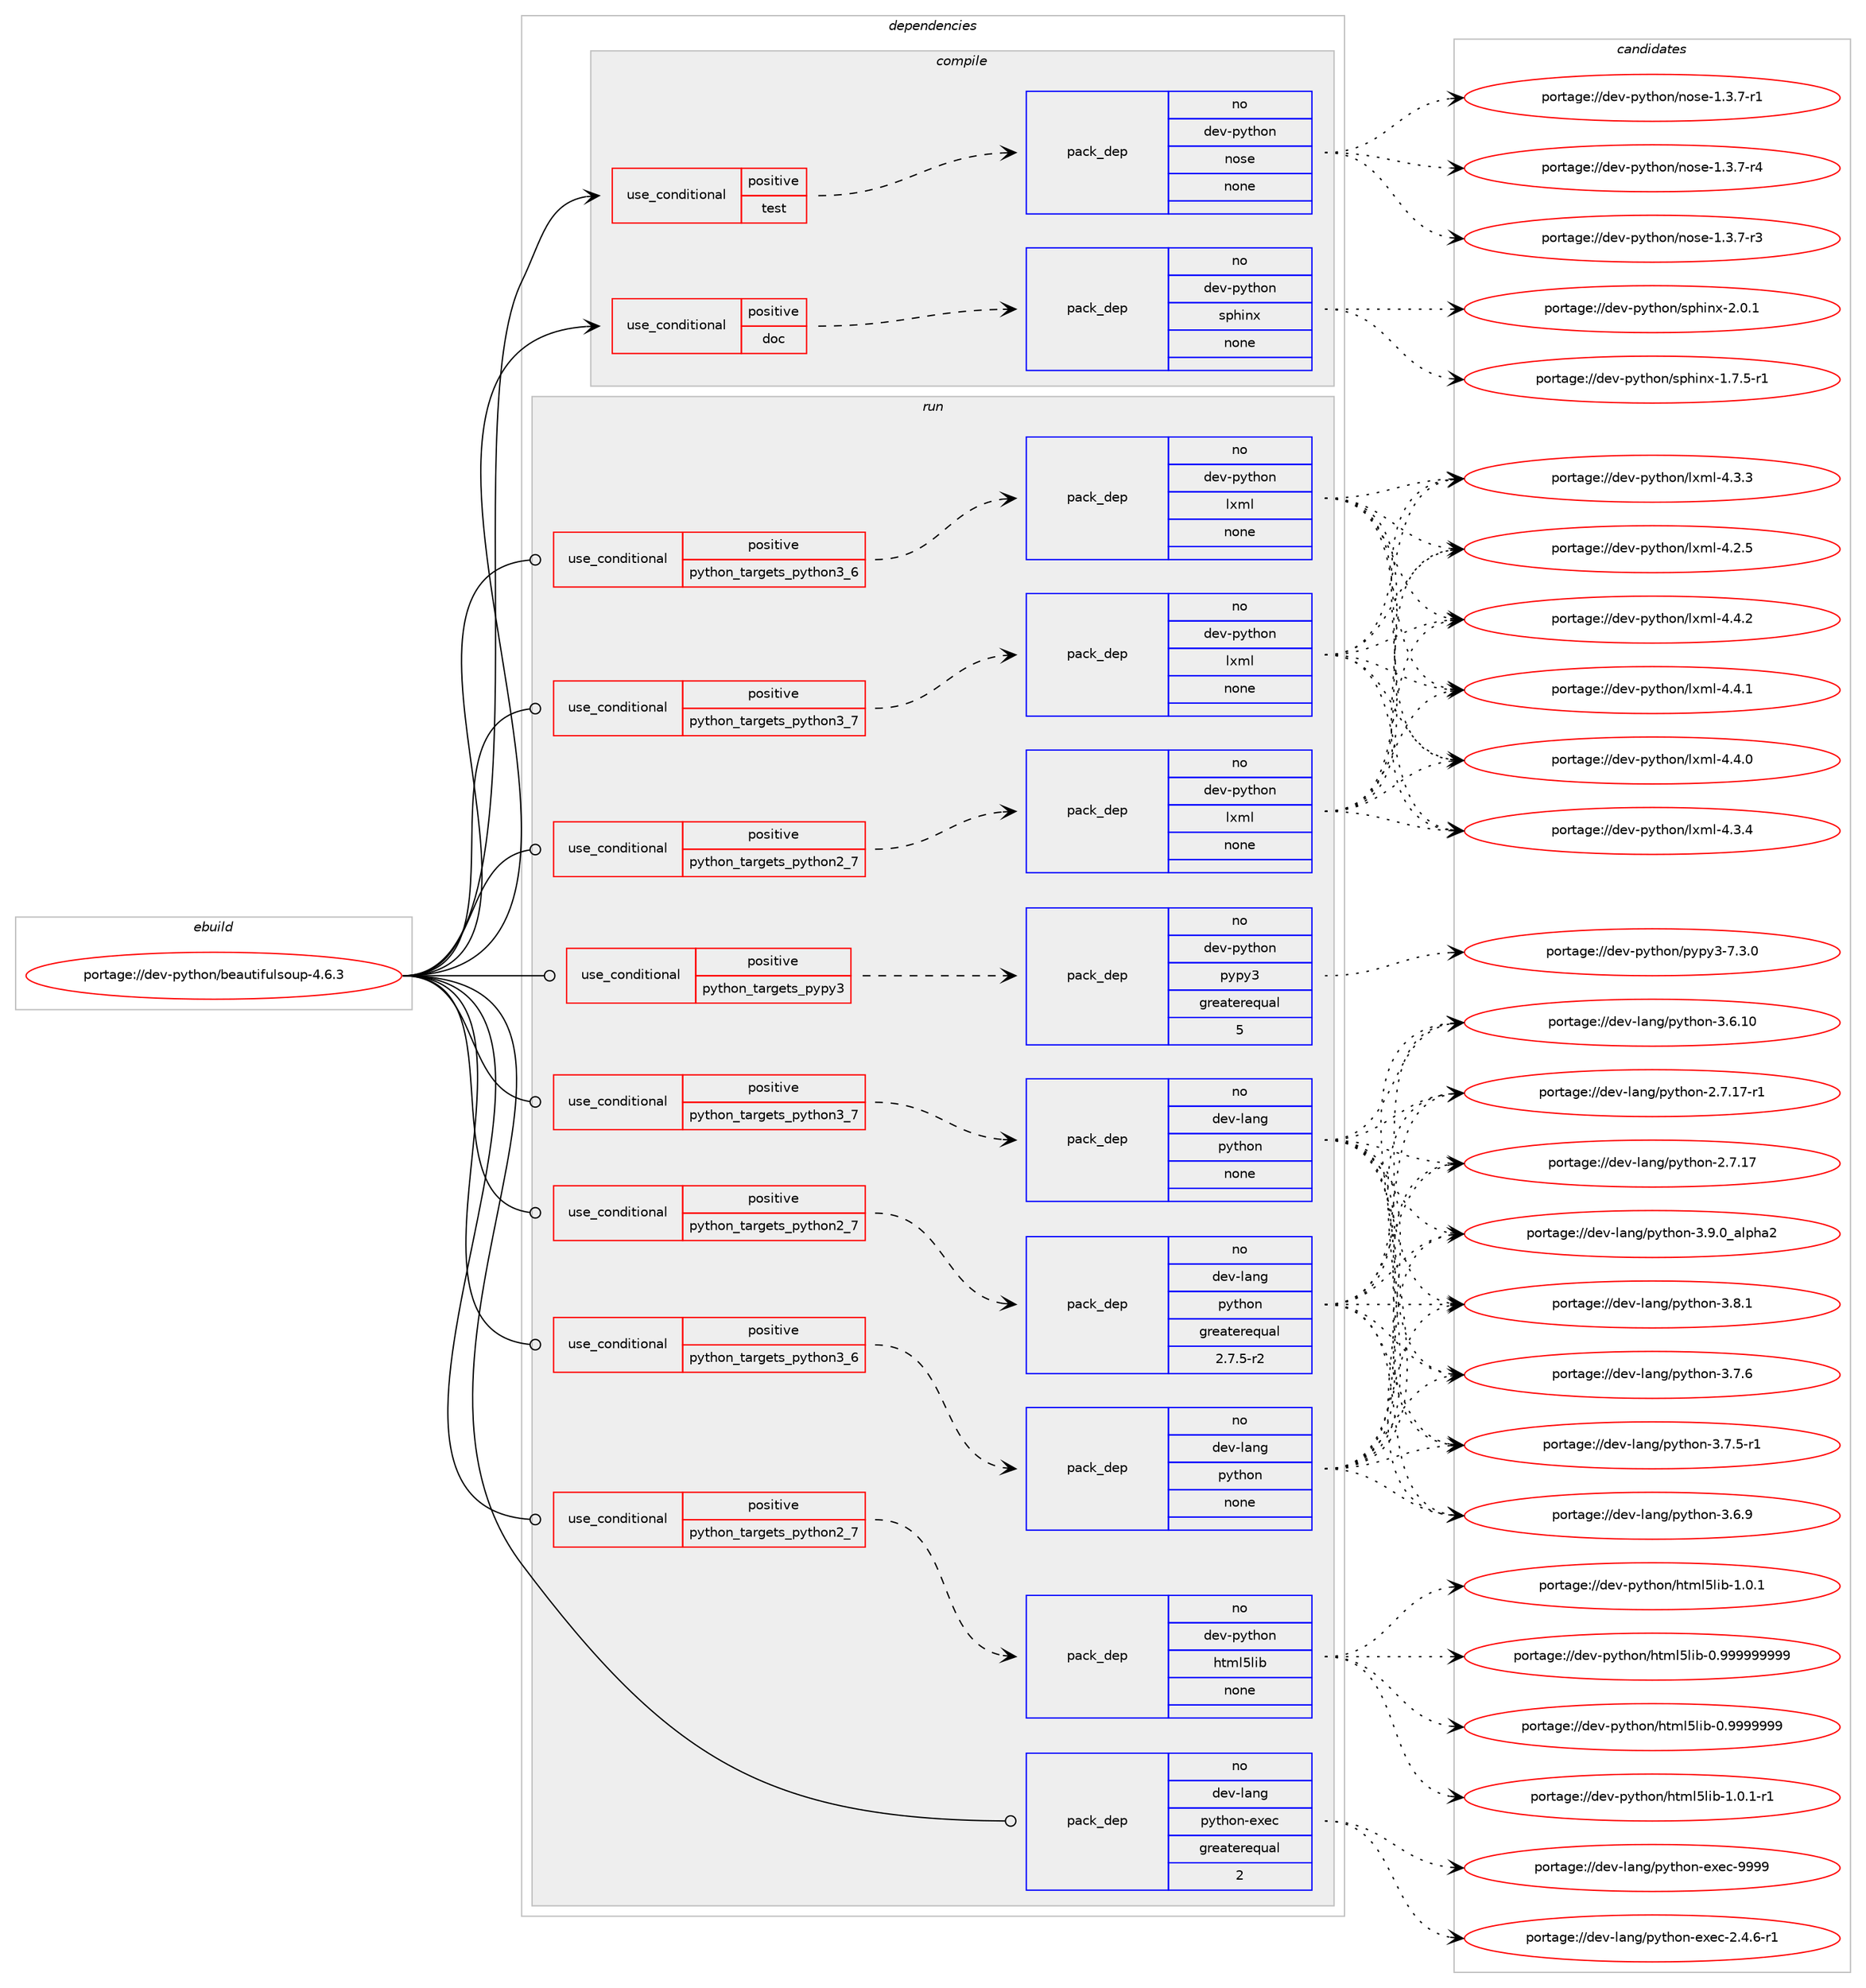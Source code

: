 digraph prolog {

# *************
# Graph options
# *************

newrank=true;
concentrate=true;
compound=true;
graph [rankdir=LR,fontname=Helvetica,fontsize=10,ranksep=1.5];#, ranksep=2.5, nodesep=0.2];
edge  [arrowhead=vee];
node  [fontname=Helvetica,fontsize=10];

# **********
# The ebuild
# **********

subgraph cluster_leftcol {
color=gray;
label=<<i>ebuild</i>>;
id [label="portage://dev-python/beautifulsoup-4.6.3", color=red, width=4, href="../dev-python/beautifulsoup-4.6.3.svg"];
}

# ****************
# The dependencies
# ****************

subgraph cluster_midcol {
color=gray;
label=<<i>dependencies</i>>;
subgraph cluster_compile {
fillcolor="#eeeeee";
style=filled;
label=<<i>compile</i>>;
subgraph cond118451 {
dependency469550 [label=<<TABLE BORDER="0" CELLBORDER="1" CELLSPACING="0" CELLPADDING="4"><TR><TD ROWSPAN="3" CELLPADDING="10">use_conditional</TD></TR><TR><TD>positive</TD></TR><TR><TD>doc</TD></TR></TABLE>>, shape=none, color=red];
subgraph pack346087 {
dependency469551 [label=<<TABLE BORDER="0" CELLBORDER="1" CELLSPACING="0" CELLPADDING="4" WIDTH="220"><TR><TD ROWSPAN="6" CELLPADDING="30">pack_dep</TD></TR><TR><TD WIDTH="110">no</TD></TR><TR><TD>dev-python</TD></TR><TR><TD>sphinx</TD></TR><TR><TD>none</TD></TR><TR><TD></TD></TR></TABLE>>, shape=none, color=blue];
}
dependency469550:e -> dependency469551:w [weight=20,style="dashed",arrowhead="vee"];
}
id:e -> dependency469550:w [weight=20,style="solid",arrowhead="vee"];
subgraph cond118452 {
dependency469552 [label=<<TABLE BORDER="0" CELLBORDER="1" CELLSPACING="0" CELLPADDING="4"><TR><TD ROWSPAN="3" CELLPADDING="10">use_conditional</TD></TR><TR><TD>positive</TD></TR><TR><TD>test</TD></TR></TABLE>>, shape=none, color=red];
subgraph pack346088 {
dependency469553 [label=<<TABLE BORDER="0" CELLBORDER="1" CELLSPACING="0" CELLPADDING="4" WIDTH="220"><TR><TD ROWSPAN="6" CELLPADDING="30">pack_dep</TD></TR><TR><TD WIDTH="110">no</TD></TR><TR><TD>dev-python</TD></TR><TR><TD>nose</TD></TR><TR><TD>none</TD></TR><TR><TD></TD></TR></TABLE>>, shape=none, color=blue];
}
dependency469552:e -> dependency469553:w [weight=20,style="dashed",arrowhead="vee"];
}
id:e -> dependency469552:w [weight=20,style="solid",arrowhead="vee"];
}
subgraph cluster_compileandrun {
fillcolor="#eeeeee";
style=filled;
label=<<i>compile and run</i>>;
}
subgraph cluster_run {
fillcolor="#eeeeee";
style=filled;
label=<<i>run</i>>;
subgraph cond118453 {
dependency469554 [label=<<TABLE BORDER="0" CELLBORDER="1" CELLSPACING="0" CELLPADDING="4"><TR><TD ROWSPAN="3" CELLPADDING="10">use_conditional</TD></TR><TR><TD>positive</TD></TR><TR><TD>python_targets_pypy3</TD></TR></TABLE>>, shape=none, color=red];
subgraph pack346089 {
dependency469555 [label=<<TABLE BORDER="0" CELLBORDER="1" CELLSPACING="0" CELLPADDING="4" WIDTH="220"><TR><TD ROWSPAN="6" CELLPADDING="30">pack_dep</TD></TR><TR><TD WIDTH="110">no</TD></TR><TR><TD>dev-python</TD></TR><TR><TD>pypy3</TD></TR><TR><TD>greaterequal</TD></TR><TR><TD>5</TD></TR></TABLE>>, shape=none, color=blue];
}
dependency469554:e -> dependency469555:w [weight=20,style="dashed",arrowhead="vee"];
}
id:e -> dependency469554:w [weight=20,style="solid",arrowhead="odot"];
subgraph cond118454 {
dependency469556 [label=<<TABLE BORDER="0" CELLBORDER="1" CELLSPACING="0" CELLPADDING="4"><TR><TD ROWSPAN="3" CELLPADDING="10">use_conditional</TD></TR><TR><TD>positive</TD></TR><TR><TD>python_targets_python2_7</TD></TR></TABLE>>, shape=none, color=red];
subgraph pack346090 {
dependency469557 [label=<<TABLE BORDER="0" CELLBORDER="1" CELLSPACING="0" CELLPADDING="4" WIDTH="220"><TR><TD ROWSPAN="6" CELLPADDING="30">pack_dep</TD></TR><TR><TD WIDTH="110">no</TD></TR><TR><TD>dev-lang</TD></TR><TR><TD>python</TD></TR><TR><TD>greaterequal</TD></TR><TR><TD>2.7.5-r2</TD></TR></TABLE>>, shape=none, color=blue];
}
dependency469556:e -> dependency469557:w [weight=20,style="dashed",arrowhead="vee"];
}
id:e -> dependency469556:w [weight=20,style="solid",arrowhead="odot"];
subgraph cond118455 {
dependency469558 [label=<<TABLE BORDER="0" CELLBORDER="1" CELLSPACING="0" CELLPADDING="4"><TR><TD ROWSPAN="3" CELLPADDING="10">use_conditional</TD></TR><TR><TD>positive</TD></TR><TR><TD>python_targets_python2_7</TD></TR></TABLE>>, shape=none, color=red];
subgraph pack346091 {
dependency469559 [label=<<TABLE BORDER="0" CELLBORDER="1" CELLSPACING="0" CELLPADDING="4" WIDTH="220"><TR><TD ROWSPAN="6" CELLPADDING="30">pack_dep</TD></TR><TR><TD WIDTH="110">no</TD></TR><TR><TD>dev-python</TD></TR><TR><TD>html5lib</TD></TR><TR><TD>none</TD></TR><TR><TD></TD></TR></TABLE>>, shape=none, color=blue];
}
dependency469558:e -> dependency469559:w [weight=20,style="dashed",arrowhead="vee"];
}
id:e -> dependency469558:w [weight=20,style="solid",arrowhead="odot"];
subgraph cond118456 {
dependency469560 [label=<<TABLE BORDER="0" CELLBORDER="1" CELLSPACING="0" CELLPADDING="4"><TR><TD ROWSPAN="3" CELLPADDING="10">use_conditional</TD></TR><TR><TD>positive</TD></TR><TR><TD>python_targets_python2_7</TD></TR></TABLE>>, shape=none, color=red];
subgraph pack346092 {
dependency469561 [label=<<TABLE BORDER="0" CELLBORDER="1" CELLSPACING="0" CELLPADDING="4" WIDTH="220"><TR><TD ROWSPAN="6" CELLPADDING="30">pack_dep</TD></TR><TR><TD WIDTH="110">no</TD></TR><TR><TD>dev-python</TD></TR><TR><TD>lxml</TD></TR><TR><TD>none</TD></TR><TR><TD></TD></TR></TABLE>>, shape=none, color=blue];
}
dependency469560:e -> dependency469561:w [weight=20,style="dashed",arrowhead="vee"];
}
id:e -> dependency469560:w [weight=20,style="solid",arrowhead="odot"];
subgraph cond118457 {
dependency469562 [label=<<TABLE BORDER="0" CELLBORDER="1" CELLSPACING="0" CELLPADDING="4"><TR><TD ROWSPAN="3" CELLPADDING="10">use_conditional</TD></TR><TR><TD>positive</TD></TR><TR><TD>python_targets_python3_6</TD></TR></TABLE>>, shape=none, color=red];
subgraph pack346093 {
dependency469563 [label=<<TABLE BORDER="0" CELLBORDER="1" CELLSPACING="0" CELLPADDING="4" WIDTH="220"><TR><TD ROWSPAN="6" CELLPADDING="30">pack_dep</TD></TR><TR><TD WIDTH="110">no</TD></TR><TR><TD>dev-lang</TD></TR><TR><TD>python</TD></TR><TR><TD>none</TD></TR><TR><TD></TD></TR></TABLE>>, shape=none, color=blue];
}
dependency469562:e -> dependency469563:w [weight=20,style="dashed",arrowhead="vee"];
}
id:e -> dependency469562:w [weight=20,style="solid",arrowhead="odot"];
subgraph cond118458 {
dependency469564 [label=<<TABLE BORDER="0" CELLBORDER="1" CELLSPACING="0" CELLPADDING="4"><TR><TD ROWSPAN="3" CELLPADDING="10">use_conditional</TD></TR><TR><TD>positive</TD></TR><TR><TD>python_targets_python3_6</TD></TR></TABLE>>, shape=none, color=red];
subgraph pack346094 {
dependency469565 [label=<<TABLE BORDER="0" CELLBORDER="1" CELLSPACING="0" CELLPADDING="4" WIDTH="220"><TR><TD ROWSPAN="6" CELLPADDING="30">pack_dep</TD></TR><TR><TD WIDTH="110">no</TD></TR><TR><TD>dev-python</TD></TR><TR><TD>lxml</TD></TR><TR><TD>none</TD></TR><TR><TD></TD></TR></TABLE>>, shape=none, color=blue];
}
dependency469564:e -> dependency469565:w [weight=20,style="dashed",arrowhead="vee"];
}
id:e -> dependency469564:w [weight=20,style="solid",arrowhead="odot"];
subgraph cond118459 {
dependency469566 [label=<<TABLE BORDER="0" CELLBORDER="1" CELLSPACING="0" CELLPADDING="4"><TR><TD ROWSPAN="3" CELLPADDING="10">use_conditional</TD></TR><TR><TD>positive</TD></TR><TR><TD>python_targets_python3_7</TD></TR></TABLE>>, shape=none, color=red];
subgraph pack346095 {
dependency469567 [label=<<TABLE BORDER="0" CELLBORDER="1" CELLSPACING="0" CELLPADDING="4" WIDTH="220"><TR><TD ROWSPAN="6" CELLPADDING="30">pack_dep</TD></TR><TR><TD WIDTH="110">no</TD></TR><TR><TD>dev-lang</TD></TR><TR><TD>python</TD></TR><TR><TD>none</TD></TR><TR><TD></TD></TR></TABLE>>, shape=none, color=blue];
}
dependency469566:e -> dependency469567:w [weight=20,style="dashed",arrowhead="vee"];
}
id:e -> dependency469566:w [weight=20,style="solid",arrowhead="odot"];
subgraph cond118460 {
dependency469568 [label=<<TABLE BORDER="0" CELLBORDER="1" CELLSPACING="0" CELLPADDING="4"><TR><TD ROWSPAN="3" CELLPADDING="10">use_conditional</TD></TR><TR><TD>positive</TD></TR><TR><TD>python_targets_python3_7</TD></TR></TABLE>>, shape=none, color=red];
subgraph pack346096 {
dependency469569 [label=<<TABLE BORDER="0" CELLBORDER="1" CELLSPACING="0" CELLPADDING="4" WIDTH="220"><TR><TD ROWSPAN="6" CELLPADDING="30">pack_dep</TD></TR><TR><TD WIDTH="110">no</TD></TR><TR><TD>dev-python</TD></TR><TR><TD>lxml</TD></TR><TR><TD>none</TD></TR><TR><TD></TD></TR></TABLE>>, shape=none, color=blue];
}
dependency469568:e -> dependency469569:w [weight=20,style="dashed",arrowhead="vee"];
}
id:e -> dependency469568:w [weight=20,style="solid",arrowhead="odot"];
subgraph pack346097 {
dependency469570 [label=<<TABLE BORDER="0" CELLBORDER="1" CELLSPACING="0" CELLPADDING="4" WIDTH="220"><TR><TD ROWSPAN="6" CELLPADDING="30">pack_dep</TD></TR><TR><TD WIDTH="110">no</TD></TR><TR><TD>dev-lang</TD></TR><TR><TD>python-exec</TD></TR><TR><TD>greaterequal</TD></TR><TR><TD>2</TD></TR></TABLE>>, shape=none, color=blue];
}
id:e -> dependency469570:w [weight=20,style="solid",arrowhead="odot"];
}
}

# **************
# The candidates
# **************

subgraph cluster_choices {
rank=same;
color=gray;
label=<<i>candidates</i>>;

subgraph choice346087 {
color=black;
nodesep=1;
choice1001011184511212111610411111047115112104105110120455046484649 [label="portage://dev-python/sphinx-2.0.1", color=red, width=4,href="../dev-python/sphinx-2.0.1.svg"];
choice10010111845112121116104111110471151121041051101204549465546534511449 [label="portage://dev-python/sphinx-1.7.5-r1", color=red, width=4,href="../dev-python/sphinx-1.7.5-r1.svg"];
dependency469551:e -> choice1001011184511212111610411111047115112104105110120455046484649:w [style=dotted,weight="100"];
dependency469551:e -> choice10010111845112121116104111110471151121041051101204549465546534511449:w [style=dotted,weight="100"];
}
subgraph choice346088 {
color=black;
nodesep=1;
choice10010111845112121116104111110471101111151014549465146554511452 [label="portage://dev-python/nose-1.3.7-r4", color=red, width=4,href="../dev-python/nose-1.3.7-r4.svg"];
choice10010111845112121116104111110471101111151014549465146554511451 [label="portage://dev-python/nose-1.3.7-r3", color=red, width=4,href="../dev-python/nose-1.3.7-r3.svg"];
choice10010111845112121116104111110471101111151014549465146554511449 [label="portage://dev-python/nose-1.3.7-r1", color=red, width=4,href="../dev-python/nose-1.3.7-r1.svg"];
dependency469553:e -> choice10010111845112121116104111110471101111151014549465146554511452:w [style=dotted,weight="100"];
dependency469553:e -> choice10010111845112121116104111110471101111151014549465146554511451:w [style=dotted,weight="100"];
dependency469553:e -> choice10010111845112121116104111110471101111151014549465146554511449:w [style=dotted,weight="100"];
}
subgraph choice346089 {
color=black;
nodesep=1;
choice100101118451121211161041111104711212111212151455546514648 [label="portage://dev-python/pypy3-7.3.0", color=red, width=4,href="../dev-python/pypy3-7.3.0.svg"];
dependency469555:e -> choice100101118451121211161041111104711212111212151455546514648:w [style=dotted,weight="100"];
}
subgraph choice346090 {
color=black;
nodesep=1;
choice10010111845108971101034711212111610411111045514657464895971081121049750 [label="portage://dev-lang/python-3.9.0_alpha2", color=red, width=4,href="../dev-lang/python-3.9.0_alpha2.svg"];
choice100101118451089711010347112121116104111110455146564649 [label="portage://dev-lang/python-3.8.1", color=red, width=4,href="../dev-lang/python-3.8.1.svg"];
choice100101118451089711010347112121116104111110455146554654 [label="portage://dev-lang/python-3.7.6", color=red, width=4,href="../dev-lang/python-3.7.6.svg"];
choice1001011184510897110103471121211161041111104551465546534511449 [label="portage://dev-lang/python-3.7.5-r1", color=red, width=4,href="../dev-lang/python-3.7.5-r1.svg"];
choice100101118451089711010347112121116104111110455146544657 [label="portage://dev-lang/python-3.6.9", color=red, width=4,href="../dev-lang/python-3.6.9.svg"];
choice10010111845108971101034711212111610411111045514654464948 [label="portage://dev-lang/python-3.6.10", color=red, width=4,href="../dev-lang/python-3.6.10.svg"];
choice100101118451089711010347112121116104111110455046554649554511449 [label="portage://dev-lang/python-2.7.17-r1", color=red, width=4,href="../dev-lang/python-2.7.17-r1.svg"];
choice10010111845108971101034711212111610411111045504655464955 [label="portage://dev-lang/python-2.7.17", color=red, width=4,href="../dev-lang/python-2.7.17.svg"];
dependency469557:e -> choice10010111845108971101034711212111610411111045514657464895971081121049750:w [style=dotted,weight="100"];
dependency469557:e -> choice100101118451089711010347112121116104111110455146564649:w [style=dotted,weight="100"];
dependency469557:e -> choice100101118451089711010347112121116104111110455146554654:w [style=dotted,weight="100"];
dependency469557:e -> choice1001011184510897110103471121211161041111104551465546534511449:w [style=dotted,weight="100"];
dependency469557:e -> choice100101118451089711010347112121116104111110455146544657:w [style=dotted,weight="100"];
dependency469557:e -> choice10010111845108971101034711212111610411111045514654464948:w [style=dotted,weight="100"];
dependency469557:e -> choice100101118451089711010347112121116104111110455046554649554511449:w [style=dotted,weight="100"];
dependency469557:e -> choice10010111845108971101034711212111610411111045504655464955:w [style=dotted,weight="100"];
}
subgraph choice346091 {
color=black;
nodesep=1;
choice100101118451121211161041111104710411610910853108105984549464846494511449 [label="portage://dev-python/html5lib-1.0.1-r1", color=red, width=4,href="../dev-python/html5lib-1.0.1-r1.svg"];
choice10010111845112121116104111110471041161091085310810598454946484649 [label="portage://dev-python/html5lib-1.0.1", color=red, width=4,href="../dev-python/html5lib-1.0.1.svg"];
choice10010111845112121116104111110471041161091085310810598454846575757575757575757 [label="portage://dev-python/html5lib-0.999999999", color=red, width=4,href="../dev-python/html5lib-0.999999999.svg"];
choice1001011184511212111610411111047104116109108531081059845484657575757575757 [label="portage://dev-python/html5lib-0.9999999", color=red, width=4,href="../dev-python/html5lib-0.9999999.svg"];
dependency469559:e -> choice100101118451121211161041111104710411610910853108105984549464846494511449:w [style=dotted,weight="100"];
dependency469559:e -> choice10010111845112121116104111110471041161091085310810598454946484649:w [style=dotted,weight="100"];
dependency469559:e -> choice10010111845112121116104111110471041161091085310810598454846575757575757575757:w [style=dotted,weight="100"];
dependency469559:e -> choice1001011184511212111610411111047104116109108531081059845484657575757575757:w [style=dotted,weight="100"];
}
subgraph choice346092 {
color=black;
nodesep=1;
choice1001011184511212111610411111047108120109108455246524650 [label="portage://dev-python/lxml-4.4.2", color=red, width=4,href="../dev-python/lxml-4.4.2.svg"];
choice1001011184511212111610411111047108120109108455246524649 [label="portage://dev-python/lxml-4.4.1", color=red, width=4,href="../dev-python/lxml-4.4.1.svg"];
choice1001011184511212111610411111047108120109108455246524648 [label="portage://dev-python/lxml-4.4.0", color=red, width=4,href="../dev-python/lxml-4.4.0.svg"];
choice1001011184511212111610411111047108120109108455246514652 [label="portage://dev-python/lxml-4.3.4", color=red, width=4,href="../dev-python/lxml-4.3.4.svg"];
choice1001011184511212111610411111047108120109108455246514651 [label="portage://dev-python/lxml-4.3.3", color=red, width=4,href="../dev-python/lxml-4.3.3.svg"];
choice1001011184511212111610411111047108120109108455246504653 [label="portage://dev-python/lxml-4.2.5", color=red, width=4,href="../dev-python/lxml-4.2.5.svg"];
dependency469561:e -> choice1001011184511212111610411111047108120109108455246524650:w [style=dotted,weight="100"];
dependency469561:e -> choice1001011184511212111610411111047108120109108455246524649:w [style=dotted,weight="100"];
dependency469561:e -> choice1001011184511212111610411111047108120109108455246524648:w [style=dotted,weight="100"];
dependency469561:e -> choice1001011184511212111610411111047108120109108455246514652:w [style=dotted,weight="100"];
dependency469561:e -> choice1001011184511212111610411111047108120109108455246514651:w [style=dotted,weight="100"];
dependency469561:e -> choice1001011184511212111610411111047108120109108455246504653:w [style=dotted,weight="100"];
}
subgraph choice346093 {
color=black;
nodesep=1;
choice10010111845108971101034711212111610411111045514657464895971081121049750 [label="portage://dev-lang/python-3.9.0_alpha2", color=red, width=4,href="../dev-lang/python-3.9.0_alpha2.svg"];
choice100101118451089711010347112121116104111110455146564649 [label="portage://dev-lang/python-3.8.1", color=red, width=4,href="../dev-lang/python-3.8.1.svg"];
choice100101118451089711010347112121116104111110455146554654 [label="portage://dev-lang/python-3.7.6", color=red, width=4,href="../dev-lang/python-3.7.6.svg"];
choice1001011184510897110103471121211161041111104551465546534511449 [label="portage://dev-lang/python-3.7.5-r1", color=red, width=4,href="../dev-lang/python-3.7.5-r1.svg"];
choice100101118451089711010347112121116104111110455146544657 [label="portage://dev-lang/python-3.6.9", color=red, width=4,href="../dev-lang/python-3.6.9.svg"];
choice10010111845108971101034711212111610411111045514654464948 [label="portage://dev-lang/python-3.6.10", color=red, width=4,href="../dev-lang/python-3.6.10.svg"];
choice100101118451089711010347112121116104111110455046554649554511449 [label="portage://dev-lang/python-2.7.17-r1", color=red, width=4,href="../dev-lang/python-2.7.17-r1.svg"];
choice10010111845108971101034711212111610411111045504655464955 [label="portage://dev-lang/python-2.7.17", color=red, width=4,href="../dev-lang/python-2.7.17.svg"];
dependency469563:e -> choice10010111845108971101034711212111610411111045514657464895971081121049750:w [style=dotted,weight="100"];
dependency469563:e -> choice100101118451089711010347112121116104111110455146564649:w [style=dotted,weight="100"];
dependency469563:e -> choice100101118451089711010347112121116104111110455146554654:w [style=dotted,weight="100"];
dependency469563:e -> choice1001011184510897110103471121211161041111104551465546534511449:w [style=dotted,weight="100"];
dependency469563:e -> choice100101118451089711010347112121116104111110455146544657:w [style=dotted,weight="100"];
dependency469563:e -> choice10010111845108971101034711212111610411111045514654464948:w [style=dotted,weight="100"];
dependency469563:e -> choice100101118451089711010347112121116104111110455046554649554511449:w [style=dotted,weight="100"];
dependency469563:e -> choice10010111845108971101034711212111610411111045504655464955:w [style=dotted,weight="100"];
}
subgraph choice346094 {
color=black;
nodesep=1;
choice1001011184511212111610411111047108120109108455246524650 [label="portage://dev-python/lxml-4.4.2", color=red, width=4,href="../dev-python/lxml-4.4.2.svg"];
choice1001011184511212111610411111047108120109108455246524649 [label="portage://dev-python/lxml-4.4.1", color=red, width=4,href="../dev-python/lxml-4.4.1.svg"];
choice1001011184511212111610411111047108120109108455246524648 [label="portage://dev-python/lxml-4.4.0", color=red, width=4,href="../dev-python/lxml-4.4.0.svg"];
choice1001011184511212111610411111047108120109108455246514652 [label="portage://dev-python/lxml-4.3.4", color=red, width=4,href="../dev-python/lxml-4.3.4.svg"];
choice1001011184511212111610411111047108120109108455246514651 [label="portage://dev-python/lxml-4.3.3", color=red, width=4,href="../dev-python/lxml-4.3.3.svg"];
choice1001011184511212111610411111047108120109108455246504653 [label="portage://dev-python/lxml-4.2.5", color=red, width=4,href="../dev-python/lxml-4.2.5.svg"];
dependency469565:e -> choice1001011184511212111610411111047108120109108455246524650:w [style=dotted,weight="100"];
dependency469565:e -> choice1001011184511212111610411111047108120109108455246524649:w [style=dotted,weight="100"];
dependency469565:e -> choice1001011184511212111610411111047108120109108455246524648:w [style=dotted,weight="100"];
dependency469565:e -> choice1001011184511212111610411111047108120109108455246514652:w [style=dotted,weight="100"];
dependency469565:e -> choice1001011184511212111610411111047108120109108455246514651:w [style=dotted,weight="100"];
dependency469565:e -> choice1001011184511212111610411111047108120109108455246504653:w [style=dotted,weight="100"];
}
subgraph choice346095 {
color=black;
nodesep=1;
choice10010111845108971101034711212111610411111045514657464895971081121049750 [label="portage://dev-lang/python-3.9.0_alpha2", color=red, width=4,href="../dev-lang/python-3.9.0_alpha2.svg"];
choice100101118451089711010347112121116104111110455146564649 [label="portage://dev-lang/python-3.8.1", color=red, width=4,href="../dev-lang/python-3.8.1.svg"];
choice100101118451089711010347112121116104111110455146554654 [label="portage://dev-lang/python-3.7.6", color=red, width=4,href="../dev-lang/python-3.7.6.svg"];
choice1001011184510897110103471121211161041111104551465546534511449 [label="portage://dev-lang/python-3.7.5-r1", color=red, width=4,href="../dev-lang/python-3.7.5-r1.svg"];
choice100101118451089711010347112121116104111110455146544657 [label="portage://dev-lang/python-3.6.9", color=red, width=4,href="../dev-lang/python-3.6.9.svg"];
choice10010111845108971101034711212111610411111045514654464948 [label="portage://dev-lang/python-3.6.10", color=red, width=4,href="../dev-lang/python-3.6.10.svg"];
choice100101118451089711010347112121116104111110455046554649554511449 [label="portage://dev-lang/python-2.7.17-r1", color=red, width=4,href="../dev-lang/python-2.7.17-r1.svg"];
choice10010111845108971101034711212111610411111045504655464955 [label="portage://dev-lang/python-2.7.17", color=red, width=4,href="../dev-lang/python-2.7.17.svg"];
dependency469567:e -> choice10010111845108971101034711212111610411111045514657464895971081121049750:w [style=dotted,weight="100"];
dependency469567:e -> choice100101118451089711010347112121116104111110455146564649:w [style=dotted,weight="100"];
dependency469567:e -> choice100101118451089711010347112121116104111110455146554654:w [style=dotted,weight="100"];
dependency469567:e -> choice1001011184510897110103471121211161041111104551465546534511449:w [style=dotted,weight="100"];
dependency469567:e -> choice100101118451089711010347112121116104111110455146544657:w [style=dotted,weight="100"];
dependency469567:e -> choice10010111845108971101034711212111610411111045514654464948:w [style=dotted,weight="100"];
dependency469567:e -> choice100101118451089711010347112121116104111110455046554649554511449:w [style=dotted,weight="100"];
dependency469567:e -> choice10010111845108971101034711212111610411111045504655464955:w [style=dotted,weight="100"];
}
subgraph choice346096 {
color=black;
nodesep=1;
choice1001011184511212111610411111047108120109108455246524650 [label="portage://dev-python/lxml-4.4.2", color=red, width=4,href="../dev-python/lxml-4.4.2.svg"];
choice1001011184511212111610411111047108120109108455246524649 [label="portage://dev-python/lxml-4.4.1", color=red, width=4,href="../dev-python/lxml-4.4.1.svg"];
choice1001011184511212111610411111047108120109108455246524648 [label="portage://dev-python/lxml-4.4.0", color=red, width=4,href="../dev-python/lxml-4.4.0.svg"];
choice1001011184511212111610411111047108120109108455246514652 [label="portage://dev-python/lxml-4.3.4", color=red, width=4,href="../dev-python/lxml-4.3.4.svg"];
choice1001011184511212111610411111047108120109108455246514651 [label="portage://dev-python/lxml-4.3.3", color=red, width=4,href="../dev-python/lxml-4.3.3.svg"];
choice1001011184511212111610411111047108120109108455246504653 [label="portage://dev-python/lxml-4.2.5", color=red, width=4,href="../dev-python/lxml-4.2.5.svg"];
dependency469569:e -> choice1001011184511212111610411111047108120109108455246524650:w [style=dotted,weight="100"];
dependency469569:e -> choice1001011184511212111610411111047108120109108455246524649:w [style=dotted,weight="100"];
dependency469569:e -> choice1001011184511212111610411111047108120109108455246524648:w [style=dotted,weight="100"];
dependency469569:e -> choice1001011184511212111610411111047108120109108455246514652:w [style=dotted,weight="100"];
dependency469569:e -> choice1001011184511212111610411111047108120109108455246514651:w [style=dotted,weight="100"];
dependency469569:e -> choice1001011184511212111610411111047108120109108455246504653:w [style=dotted,weight="100"];
}
subgraph choice346097 {
color=black;
nodesep=1;
choice10010111845108971101034711212111610411111045101120101994557575757 [label="portage://dev-lang/python-exec-9999", color=red, width=4,href="../dev-lang/python-exec-9999.svg"];
choice10010111845108971101034711212111610411111045101120101994550465246544511449 [label="portage://dev-lang/python-exec-2.4.6-r1", color=red, width=4,href="../dev-lang/python-exec-2.4.6-r1.svg"];
dependency469570:e -> choice10010111845108971101034711212111610411111045101120101994557575757:w [style=dotted,weight="100"];
dependency469570:e -> choice10010111845108971101034711212111610411111045101120101994550465246544511449:w [style=dotted,weight="100"];
}
}

}
